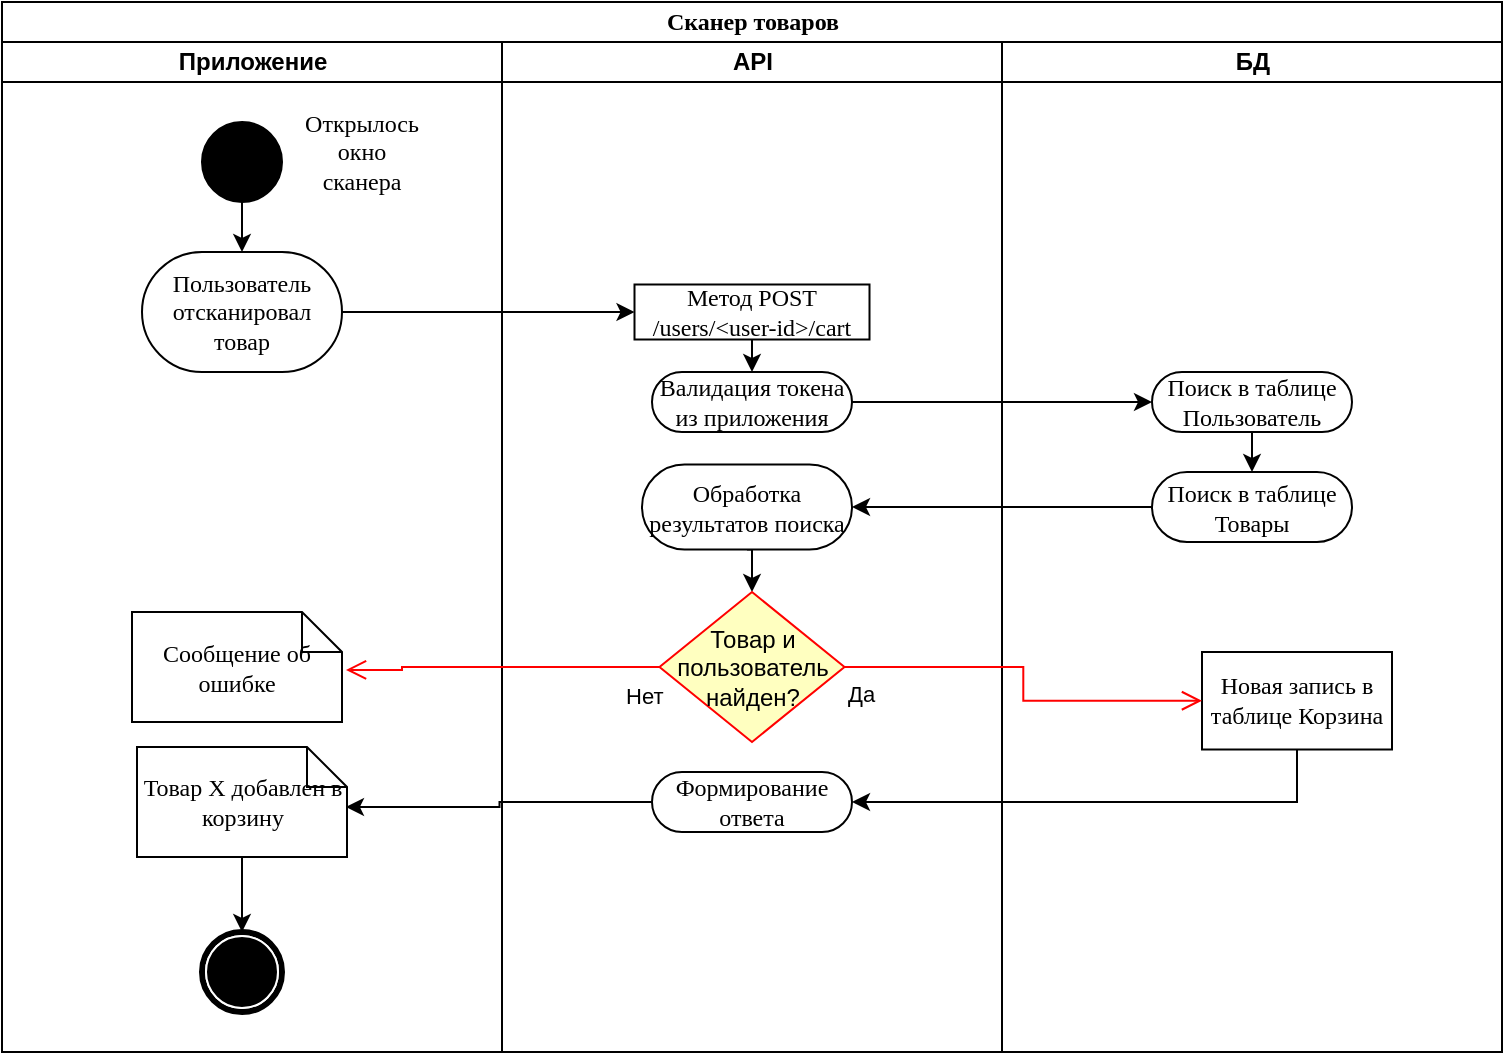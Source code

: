<mxfile version="20.3.0" type="device"><diagram name="Page-1" id="0783ab3e-0a74-02c8-0abd-f7b4e66b4bec"><mxGraphModel dx="1422" dy="868" grid="1" gridSize="10" guides="1" tooltips="1" connect="1" arrows="1" fold="1" page="1" pageScale="1" pageWidth="850" pageHeight="1100" background="none" math="0" shadow="0"><root><mxCell id="0"/><mxCell id="1" parent="0"/><mxCell id="1c1d494c118603dd-1" value="Сканер товаров" style="swimlane;html=1;childLayout=stackLayout;startSize=20;rounded=0;shadow=0;comic=0;labelBackgroundColor=none;strokeWidth=1;fontFamily=Verdana;fontSize=12;align=center;" parent="1" vertex="1"><mxGeometry x="40" y="55" width="750" height="525" as="geometry"/></mxCell><mxCell id="1c1d494c118603dd-2" value="Приложение" style="swimlane;html=1;startSize=20;" parent="1c1d494c118603dd-1" vertex="1"><mxGeometry y="20" width="250" height="505" as="geometry"/></mxCell><mxCell id="r3UgvurVyZAMj0sdFlId-4" value="" style="edgeStyle=orthogonalEdgeStyle;rounded=0;orthogonalLoop=1;jettySize=auto;html=1;entryX=0.5;entryY=0;entryDx=0;entryDy=0;" parent="1c1d494c118603dd-2" source="60571a20871a0731-4" target="vRtvnYASfrfjT17JIGCq-1" edge="1"><mxGeometry relative="1" as="geometry"><mxPoint x="120" y="120" as="targetPoint"/></mxGeometry></mxCell><mxCell id="60571a20871a0731-4" value="" style="ellipse;whiteSpace=wrap;html=1;rounded=0;shadow=0;comic=0;labelBackgroundColor=none;strokeWidth=1;fillColor=#000000;fontFamily=Verdana;fontSize=12;align=center;" parent="1c1d494c118603dd-2" vertex="1"><mxGeometry x="100" y="40" width="40" height="40" as="geometry"/></mxCell><mxCell id="r3UgvurVyZAMj0sdFlId-1" value="&lt;font face=&quot;Verdana&quot;&gt;Открылось окно сканера&lt;/font&gt;" style="text;html=1;strokeColor=none;fillColor=none;align=center;verticalAlign=middle;whiteSpace=wrap;rounded=0;" parent="1c1d494c118603dd-2" vertex="1"><mxGeometry x="150" y="40" width="60" height="30" as="geometry"/></mxCell><mxCell id="vRtvnYASfrfjT17JIGCq-1" value="Пользователь отсканировал товар" style="rounded=1;whiteSpace=wrap;html=1;shadow=0;comic=0;labelBackgroundColor=none;strokeWidth=1;fontFamily=Verdana;fontSize=12;align=center;arcSize=50;" parent="1c1d494c118603dd-2" vertex="1"><mxGeometry x="70" y="105" width="100" height="60" as="geometry"/></mxCell><mxCell id="vRtvnYASfrfjT17JIGCq-29" value="Сообщение об ошибке" style="shape=note;whiteSpace=wrap;html=1;rounded=0;shadow=0;comic=0;labelBackgroundColor=none;strokeWidth=1;fontFamily=Verdana;fontSize=12;align=center;size=20;" parent="1c1d494c118603dd-2" vertex="1"><mxGeometry x="65" y="285" width="105" height="55" as="geometry"/></mxCell><mxCell id="vRtvnYASfrfjT17JIGCq-36" style="edgeStyle=orthogonalEdgeStyle;rounded=0;orthogonalLoop=1;jettySize=auto;html=1;exitX=0.5;exitY=1;exitDx=0;exitDy=0;exitPerimeter=0;entryX=0.5;entryY=0;entryDx=0;entryDy=0;" parent="1c1d494c118603dd-2" source="vRtvnYASfrfjT17JIGCq-33" target="vRtvnYASfrfjT17JIGCq-35" edge="1"><mxGeometry relative="1" as="geometry"/></mxCell><mxCell id="vRtvnYASfrfjT17JIGCq-33" value="Товар X добавлен в корзину" style="shape=note;whiteSpace=wrap;html=1;rounded=0;shadow=0;comic=0;labelBackgroundColor=none;strokeWidth=1;fontFamily=Verdana;fontSize=12;align=center;size=20;" parent="1c1d494c118603dd-2" vertex="1"><mxGeometry x="67.5" y="352.5" width="105" height="55" as="geometry"/></mxCell><mxCell id="vRtvnYASfrfjT17JIGCq-35" value="" style="shape=mxgraph.bpmn.shape;html=1;verticalLabelPosition=bottom;labelBackgroundColor=#ffffff;verticalAlign=top;perimeter=ellipsePerimeter;outline=end;symbol=terminate;rounded=0;shadow=0;comic=0;strokeWidth=1;fontFamily=Verdana;fontSize=12;align=center;" parent="1c1d494c118603dd-2" vertex="1"><mxGeometry x="100" y="445" width="40" height="40" as="geometry"/></mxCell><mxCell id="1c1d494c118603dd-3" value="API" style="swimlane;html=1;startSize=20;" parent="1c1d494c118603dd-1" vertex="1"><mxGeometry x="250" y="20" width="250" height="505" as="geometry"/></mxCell><mxCell id="vRtvnYASfrfjT17JIGCq-17" style="edgeStyle=orthogonalEdgeStyle;rounded=0;orthogonalLoop=1;jettySize=auto;html=1;exitX=0.5;exitY=1;exitDx=0;exitDy=0;entryX=0.5;entryY=0;entryDx=0;entryDy=0;" parent="1c1d494c118603dd-3" source="vRtvnYASfrfjT17JIGCq-3" target="vRtvnYASfrfjT17JIGCq-16" edge="1"><mxGeometry relative="1" as="geometry"/></mxCell><mxCell id="vRtvnYASfrfjT17JIGCq-3" value="Метод POST /users/&amp;lt;user-id&amp;gt;/cart" style="rounded=0;whiteSpace=wrap;html=1;shadow=0;comic=0;labelBackgroundColor=none;strokeWidth=1;fontFamily=Verdana;fontSize=12;align=center;arcSize=50;" parent="1c1d494c118603dd-3" vertex="1"><mxGeometry x="66.25" y="121.25" width="117.5" height="27.5" as="geometry"/></mxCell><mxCell id="vRtvnYASfrfjT17JIGCq-16" value="Валидация токена из приложения" style="rounded=1;whiteSpace=wrap;html=1;shadow=0;comic=0;labelBackgroundColor=none;strokeWidth=1;fontFamily=Verdana;fontSize=12;align=center;arcSize=50;" parent="1c1d494c118603dd-3" vertex="1"><mxGeometry x="75" y="165" width="100" height="30" as="geometry"/></mxCell><mxCell id="vRtvnYASfrfjT17JIGCq-28" style="edgeStyle=orthogonalEdgeStyle;rounded=0;orthogonalLoop=1;jettySize=auto;html=1;exitX=0.5;exitY=1;exitDx=0;exitDy=0;entryX=0.5;entryY=0;entryDx=0;entryDy=0;" parent="1c1d494c118603dd-3" source="vRtvnYASfrfjT17JIGCq-19" target="vRtvnYASfrfjT17JIGCq-25" edge="1"><mxGeometry relative="1" as="geometry"/></mxCell><mxCell id="vRtvnYASfrfjT17JIGCq-19" value="Обработка результатов поиска" style="rounded=1;whiteSpace=wrap;html=1;shadow=0;comic=0;labelBackgroundColor=none;strokeWidth=1;fontFamily=Verdana;fontSize=12;align=center;arcSize=50;" parent="1c1d494c118603dd-3" vertex="1"><mxGeometry x="70" y="211.25" width="105" height="42.5" as="geometry"/></mxCell><mxCell id="vRtvnYASfrfjT17JIGCq-25" value="Товар и пользователь найден?" style="rhombus;whiteSpace=wrap;html=1;fillColor=#ffffc0;strokeColor=#ff0000;" parent="1c1d494c118603dd-3" vertex="1"><mxGeometry x="78.75" y="275" width="92.5" height="75" as="geometry"/></mxCell><mxCell id="vRtvnYASfrfjT17JIGCq-31" value="Формирование ответа" style="rounded=1;whiteSpace=wrap;html=1;shadow=0;comic=0;labelBackgroundColor=none;strokeWidth=1;fontFamily=Verdana;fontSize=12;align=center;arcSize=50;" parent="1c1d494c118603dd-3" vertex="1"><mxGeometry x="75" y="365" width="100" height="30" as="geometry"/></mxCell><mxCell id="1c1d494c118603dd-4" value="БД" style="swimlane;html=1;startSize=20;" parent="1c1d494c118603dd-1" vertex="1"><mxGeometry x="500" y="20" width="250" height="505" as="geometry"><mxRectangle x="500" y="20" width="40" height="970" as="alternateBounds"/></mxGeometry></mxCell><mxCell id="vRtvnYASfrfjT17JIGCq-15" value="Новая запись в таблице Корзина" style="rounded=0;whiteSpace=wrap;html=1;shadow=0;comic=0;labelBackgroundColor=none;strokeWidth=1;fontFamily=Verdana;fontSize=12;align=center;arcSize=50;" parent="1c1d494c118603dd-4" vertex="1"><mxGeometry x="100" y="305" width="95" height="48.75" as="geometry"/></mxCell><mxCell id="vRtvnYASfrfjT17JIGCq-20" value="Поиск в таблице Товары" style="rounded=1;whiteSpace=wrap;html=1;shadow=0;comic=0;labelBackgroundColor=none;strokeWidth=1;fontFamily=Verdana;fontSize=12;align=center;arcSize=50;" parent="1c1d494c118603dd-4" vertex="1"><mxGeometry x="75" y="215" width="100" height="35" as="geometry"/></mxCell><mxCell id="vRtvnYASfrfjT17JIGCq-23" style="edgeStyle=orthogonalEdgeStyle;rounded=0;orthogonalLoop=1;jettySize=auto;html=1;exitX=0.5;exitY=1;exitDx=0;exitDy=0;entryX=0.5;entryY=0;entryDx=0;entryDy=0;" parent="1c1d494c118603dd-4" source="vRtvnYASfrfjT17JIGCq-21" target="vRtvnYASfrfjT17JIGCq-20" edge="1"><mxGeometry relative="1" as="geometry"/></mxCell><mxCell id="vRtvnYASfrfjT17JIGCq-21" value="Поиск в таблице Пользователь" style="rounded=1;whiteSpace=wrap;html=1;shadow=0;comic=0;labelBackgroundColor=none;strokeWidth=1;fontFamily=Verdana;fontSize=12;align=center;arcSize=50;" parent="1c1d494c118603dd-4" vertex="1"><mxGeometry x="75" y="165" width="100" height="30" as="geometry"/></mxCell><mxCell id="vRtvnYASfrfjT17JIGCq-4" style="edgeStyle=orthogonalEdgeStyle;rounded=0;orthogonalLoop=1;jettySize=auto;html=1;exitX=1;exitY=0.5;exitDx=0;exitDy=0;entryX=0;entryY=0.5;entryDx=0;entryDy=0;" parent="1c1d494c118603dd-1" source="vRtvnYASfrfjT17JIGCq-1" target="vRtvnYASfrfjT17JIGCq-3" edge="1"><mxGeometry relative="1" as="geometry"/></mxCell><mxCell id="vRtvnYASfrfjT17JIGCq-22" style="edgeStyle=orthogonalEdgeStyle;rounded=0;orthogonalLoop=1;jettySize=auto;html=1;exitX=1;exitY=0.5;exitDx=0;exitDy=0;entryX=0;entryY=0.5;entryDx=0;entryDy=0;" parent="1c1d494c118603dd-1" source="vRtvnYASfrfjT17JIGCq-16" target="vRtvnYASfrfjT17JIGCq-21" edge="1"><mxGeometry relative="1" as="geometry"/></mxCell><mxCell id="vRtvnYASfrfjT17JIGCq-24" style="edgeStyle=orthogonalEdgeStyle;rounded=0;orthogonalLoop=1;jettySize=auto;html=1;exitX=0;exitY=0.5;exitDx=0;exitDy=0;entryX=1;entryY=0.5;entryDx=0;entryDy=0;" parent="1c1d494c118603dd-1" source="vRtvnYASfrfjT17JIGCq-20" target="vRtvnYASfrfjT17JIGCq-19" edge="1"><mxGeometry relative="1" as="geometry"/></mxCell><mxCell id="vRtvnYASfrfjT17JIGCq-26" value="Нет" style="edgeStyle=orthogonalEdgeStyle;html=1;align=left;verticalAlign=bottom;endArrow=open;endSize=8;strokeColor=#ff0000;rounded=0;exitX=0;exitY=0.5;exitDx=0;exitDy=0;entryX=1.019;entryY=0.527;entryDx=0;entryDy=0;entryPerimeter=0;" parent="1c1d494c118603dd-1" source="vRtvnYASfrfjT17JIGCq-25" target="vRtvnYASfrfjT17JIGCq-29" edge="1"><mxGeometry x="-0.763" y="23" relative="1" as="geometry"><mxPoint x="200" y="275" as="targetPoint"/><mxPoint x="320" y="333" as="sourcePoint"/><Array as="points"><mxPoint x="200" y="333"/><mxPoint x="200" y="334"/></Array><mxPoint as="offset"/></mxGeometry></mxCell><mxCell id="vRtvnYASfrfjT17JIGCq-27" value="Да" style="edgeStyle=orthogonalEdgeStyle;html=1;align=left;verticalAlign=top;endArrow=open;endSize=8;strokeColor=#ff0000;rounded=0;entryX=0;entryY=0.5;entryDx=0;entryDy=0;" parent="1c1d494c118603dd-1" source="vRtvnYASfrfjT17JIGCq-25" target="vRtvnYASfrfjT17JIGCq-15" edge="1"><mxGeometry x="-1" relative="1" as="geometry"><mxPoint x="372.5" y="395" as="targetPoint"/></mxGeometry></mxCell><mxCell id="vRtvnYASfrfjT17JIGCq-32" style="edgeStyle=orthogonalEdgeStyle;rounded=0;orthogonalLoop=1;jettySize=auto;html=1;exitX=0.5;exitY=1;exitDx=0;exitDy=0;entryX=1;entryY=0.5;entryDx=0;entryDy=0;" parent="1c1d494c118603dd-1" source="vRtvnYASfrfjT17JIGCq-15" target="vRtvnYASfrfjT17JIGCq-31" edge="1"><mxGeometry relative="1" as="geometry"/></mxCell><mxCell id="vRtvnYASfrfjT17JIGCq-34" style="edgeStyle=orthogonalEdgeStyle;rounded=0;orthogonalLoop=1;jettySize=auto;html=1;exitX=0;exitY=0.5;exitDx=0;exitDy=0;entryX=0.995;entryY=0.545;entryDx=0;entryDy=0;entryPerimeter=0;" parent="1c1d494c118603dd-1" source="vRtvnYASfrfjT17JIGCq-31" target="vRtvnYASfrfjT17JIGCq-33" edge="1"><mxGeometry relative="1" as="geometry"/></mxCell></root></mxGraphModel></diagram></mxfile>